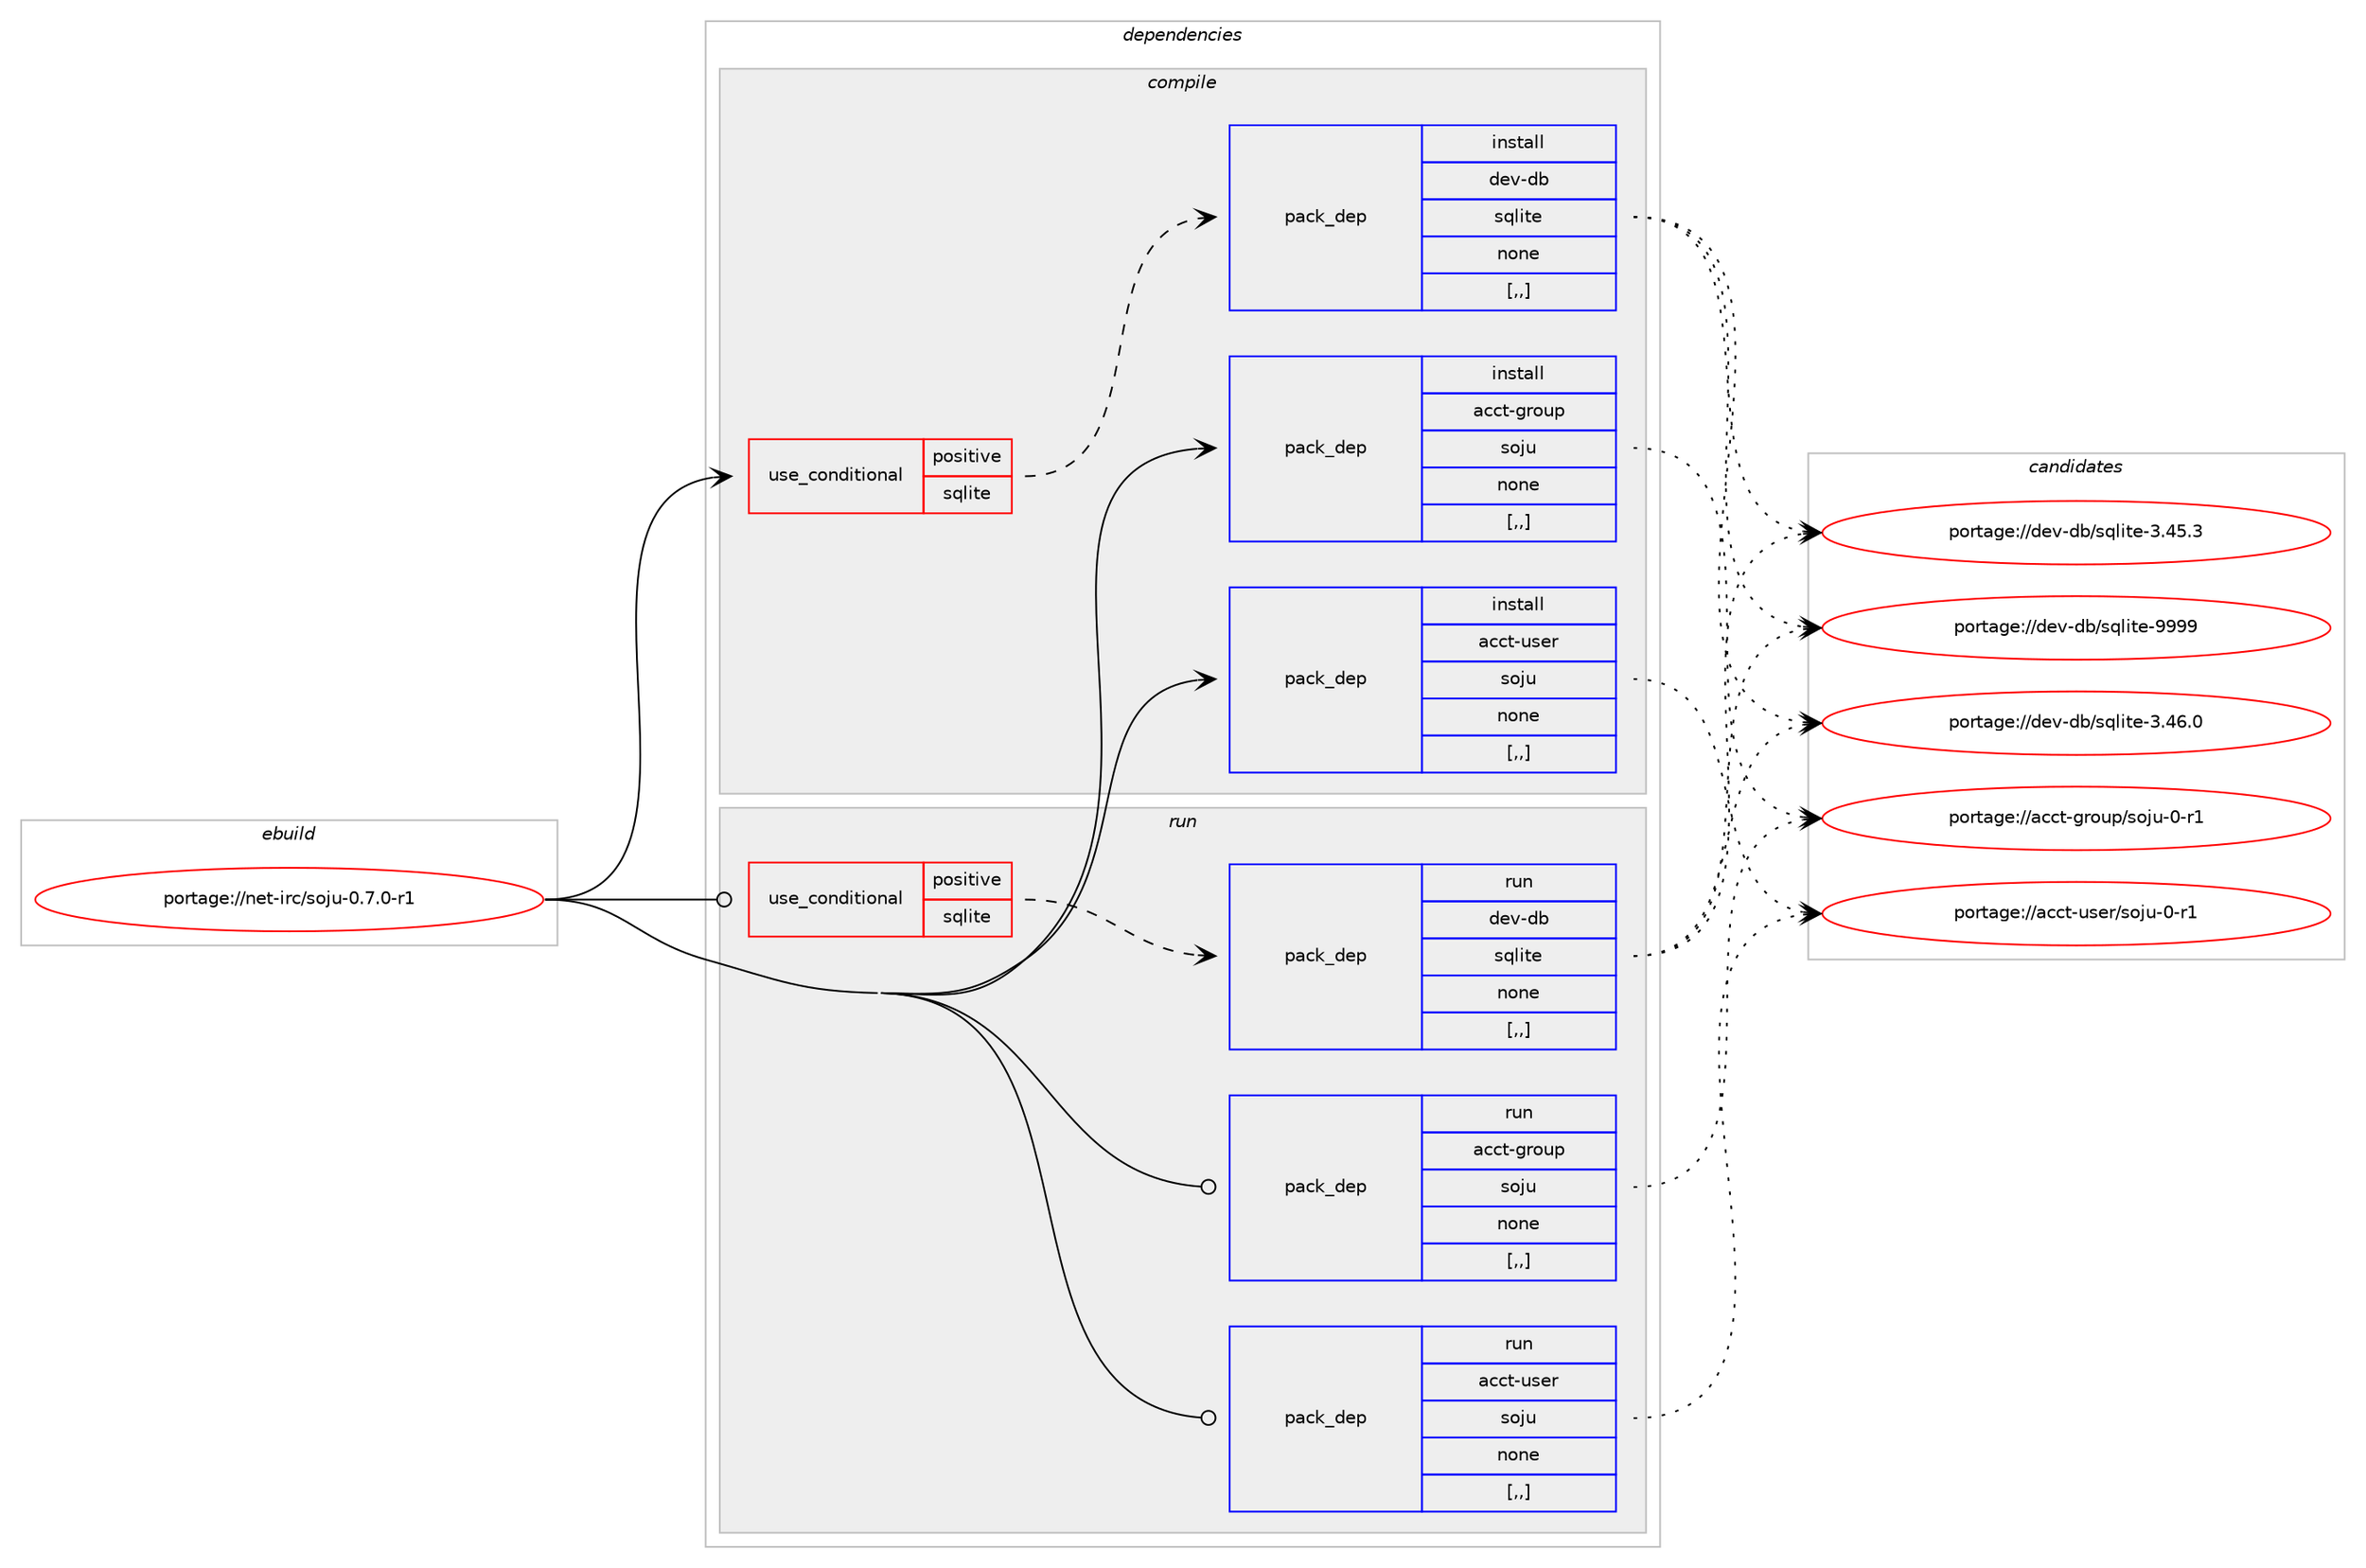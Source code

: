 digraph prolog {

# *************
# Graph options
# *************

newrank=true;
concentrate=true;
compound=true;
graph [rankdir=LR,fontname=Helvetica,fontsize=10,ranksep=1.5];#, ranksep=2.5, nodesep=0.2];
edge  [arrowhead=vee];
node  [fontname=Helvetica,fontsize=10];

# **********
# The ebuild
# **********

subgraph cluster_leftcol {
color=gray;
rank=same;
label=<<i>ebuild</i>>;
id [label="portage://net-irc/soju-0.7.0-r1", color=red, width=4, href="../net-irc/soju-0.7.0-r1.svg"];
}

# ****************
# The dependencies
# ****************

subgraph cluster_midcol {
color=gray;
label=<<i>dependencies</i>>;
subgraph cluster_compile {
fillcolor="#eeeeee";
style=filled;
label=<<i>compile</i>>;
subgraph cond92219 {
dependency354323 [label=<<TABLE BORDER="0" CELLBORDER="1" CELLSPACING="0" CELLPADDING="4"><TR><TD ROWSPAN="3" CELLPADDING="10">use_conditional</TD></TR><TR><TD>positive</TD></TR><TR><TD>sqlite</TD></TR></TABLE>>, shape=none, color=red];
subgraph pack259473 {
dependency354324 [label=<<TABLE BORDER="0" CELLBORDER="1" CELLSPACING="0" CELLPADDING="4" WIDTH="220"><TR><TD ROWSPAN="6" CELLPADDING="30">pack_dep</TD></TR><TR><TD WIDTH="110">install</TD></TR><TR><TD>dev-db</TD></TR><TR><TD>sqlite</TD></TR><TR><TD>none</TD></TR><TR><TD>[,,]</TD></TR></TABLE>>, shape=none, color=blue];
}
dependency354323:e -> dependency354324:w [weight=20,style="dashed",arrowhead="vee"];
}
id:e -> dependency354323:w [weight=20,style="solid",arrowhead="vee"];
subgraph pack259474 {
dependency354325 [label=<<TABLE BORDER="0" CELLBORDER="1" CELLSPACING="0" CELLPADDING="4" WIDTH="220"><TR><TD ROWSPAN="6" CELLPADDING="30">pack_dep</TD></TR><TR><TD WIDTH="110">install</TD></TR><TR><TD>acct-group</TD></TR><TR><TD>soju</TD></TR><TR><TD>none</TD></TR><TR><TD>[,,]</TD></TR></TABLE>>, shape=none, color=blue];
}
id:e -> dependency354325:w [weight=20,style="solid",arrowhead="vee"];
subgraph pack259475 {
dependency354326 [label=<<TABLE BORDER="0" CELLBORDER="1" CELLSPACING="0" CELLPADDING="4" WIDTH="220"><TR><TD ROWSPAN="6" CELLPADDING="30">pack_dep</TD></TR><TR><TD WIDTH="110">install</TD></TR><TR><TD>acct-user</TD></TR><TR><TD>soju</TD></TR><TR><TD>none</TD></TR><TR><TD>[,,]</TD></TR></TABLE>>, shape=none, color=blue];
}
id:e -> dependency354326:w [weight=20,style="solid",arrowhead="vee"];
}
subgraph cluster_compileandrun {
fillcolor="#eeeeee";
style=filled;
label=<<i>compile and run</i>>;
}
subgraph cluster_run {
fillcolor="#eeeeee";
style=filled;
label=<<i>run</i>>;
subgraph cond92220 {
dependency354327 [label=<<TABLE BORDER="0" CELLBORDER="1" CELLSPACING="0" CELLPADDING="4"><TR><TD ROWSPAN="3" CELLPADDING="10">use_conditional</TD></TR><TR><TD>positive</TD></TR><TR><TD>sqlite</TD></TR></TABLE>>, shape=none, color=red];
subgraph pack259476 {
dependency354328 [label=<<TABLE BORDER="0" CELLBORDER="1" CELLSPACING="0" CELLPADDING="4" WIDTH="220"><TR><TD ROWSPAN="6" CELLPADDING="30">pack_dep</TD></TR><TR><TD WIDTH="110">run</TD></TR><TR><TD>dev-db</TD></TR><TR><TD>sqlite</TD></TR><TR><TD>none</TD></TR><TR><TD>[,,]</TD></TR></TABLE>>, shape=none, color=blue];
}
dependency354327:e -> dependency354328:w [weight=20,style="dashed",arrowhead="vee"];
}
id:e -> dependency354327:w [weight=20,style="solid",arrowhead="odot"];
subgraph pack259477 {
dependency354329 [label=<<TABLE BORDER="0" CELLBORDER="1" CELLSPACING="0" CELLPADDING="4" WIDTH="220"><TR><TD ROWSPAN="6" CELLPADDING="30">pack_dep</TD></TR><TR><TD WIDTH="110">run</TD></TR><TR><TD>acct-group</TD></TR><TR><TD>soju</TD></TR><TR><TD>none</TD></TR><TR><TD>[,,]</TD></TR></TABLE>>, shape=none, color=blue];
}
id:e -> dependency354329:w [weight=20,style="solid",arrowhead="odot"];
subgraph pack259478 {
dependency354330 [label=<<TABLE BORDER="0" CELLBORDER="1" CELLSPACING="0" CELLPADDING="4" WIDTH="220"><TR><TD ROWSPAN="6" CELLPADDING="30">pack_dep</TD></TR><TR><TD WIDTH="110">run</TD></TR><TR><TD>acct-user</TD></TR><TR><TD>soju</TD></TR><TR><TD>none</TD></TR><TR><TD>[,,]</TD></TR></TABLE>>, shape=none, color=blue];
}
id:e -> dependency354330:w [weight=20,style="solid",arrowhead="odot"];
}
}

# **************
# The candidates
# **************

subgraph cluster_choices {
rank=same;
color=gray;
label=<<i>candidates</i>>;

subgraph choice259473 {
color=black;
nodesep=1;
choice1001011184510098471151131081051161014557575757 [label="portage://dev-db/sqlite-9999", color=red, width=4,href="../dev-db/sqlite-9999.svg"];
choice10010111845100984711511310810511610145514652544648 [label="portage://dev-db/sqlite-3.46.0", color=red, width=4,href="../dev-db/sqlite-3.46.0.svg"];
choice10010111845100984711511310810511610145514652534651 [label="portage://dev-db/sqlite-3.45.3", color=red, width=4,href="../dev-db/sqlite-3.45.3.svg"];
dependency354324:e -> choice1001011184510098471151131081051161014557575757:w [style=dotted,weight="100"];
dependency354324:e -> choice10010111845100984711511310810511610145514652544648:w [style=dotted,weight="100"];
dependency354324:e -> choice10010111845100984711511310810511610145514652534651:w [style=dotted,weight="100"];
}
subgraph choice259474 {
color=black;
nodesep=1;
choice979999116451031141111171124711511110611745484511449 [label="portage://acct-group/soju-0-r1", color=red, width=4,href="../acct-group/soju-0-r1.svg"];
dependency354325:e -> choice979999116451031141111171124711511110611745484511449:w [style=dotted,weight="100"];
}
subgraph choice259475 {
color=black;
nodesep=1;
choice979999116451171151011144711511110611745484511449 [label="portage://acct-user/soju-0-r1", color=red, width=4,href="../acct-user/soju-0-r1.svg"];
dependency354326:e -> choice979999116451171151011144711511110611745484511449:w [style=dotted,weight="100"];
}
subgraph choice259476 {
color=black;
nodesep=1;
choice1001011184510098471151131081051161014557575757 [label="portage://dev-db/sqlite-9999", color=red, width=4,href="../dev-db/sqlite-9999.svg"];
choice10010111845100984711511310810511610145514652544648 [label="portage://dev-db/sqlite-3.46.0", color=red, width=4,href="../dev-db/sqlite-3.46.0.svg"];
choice10010111845100984711511310810511610145514652534651 [label="portage://dev-db/sqlite-3.45.3", color=red, width=4,href="../dev-db/sqlite-3.45.3.svg"];
dependency354328:e -> choice1001011184510098471151131081051161014557575757:w [style=dotted,weight="100"];
dependency354328:e -> choice10010111845100984711511310810511610145514652544648:w [style=dotted,weight="100"];
dependency354328:e -> choice10010111845100984711511310810511610145514652534651:w [style=dotted,weight="100"];
}
subgraph choice259477 {
color=black;
nodesep=1;
choice979999116451031141111171124711511110611745484511449 [label="portage://acct-group/soju-0-r1", color=red, width=4,href="../acct-group/soju-0-r1.svg"];
dependency354329:e -> choice979999116451031141111171124711511110611745484511449:w [style=dotted,weight="100"];
}
subgraph choice259478 {
color=black;
nodesep=1;
choice979999116451171151011144711511110611745484511449 [label="portage://acct-user/soju-0-r1", color=red, width=4,href="../acct-user/soju-0-r1.svg"];
dependency354330:e -> choice979999116451171151011144711511110611745484511449:w [style=dotted,weight="100"];
}
}

}

